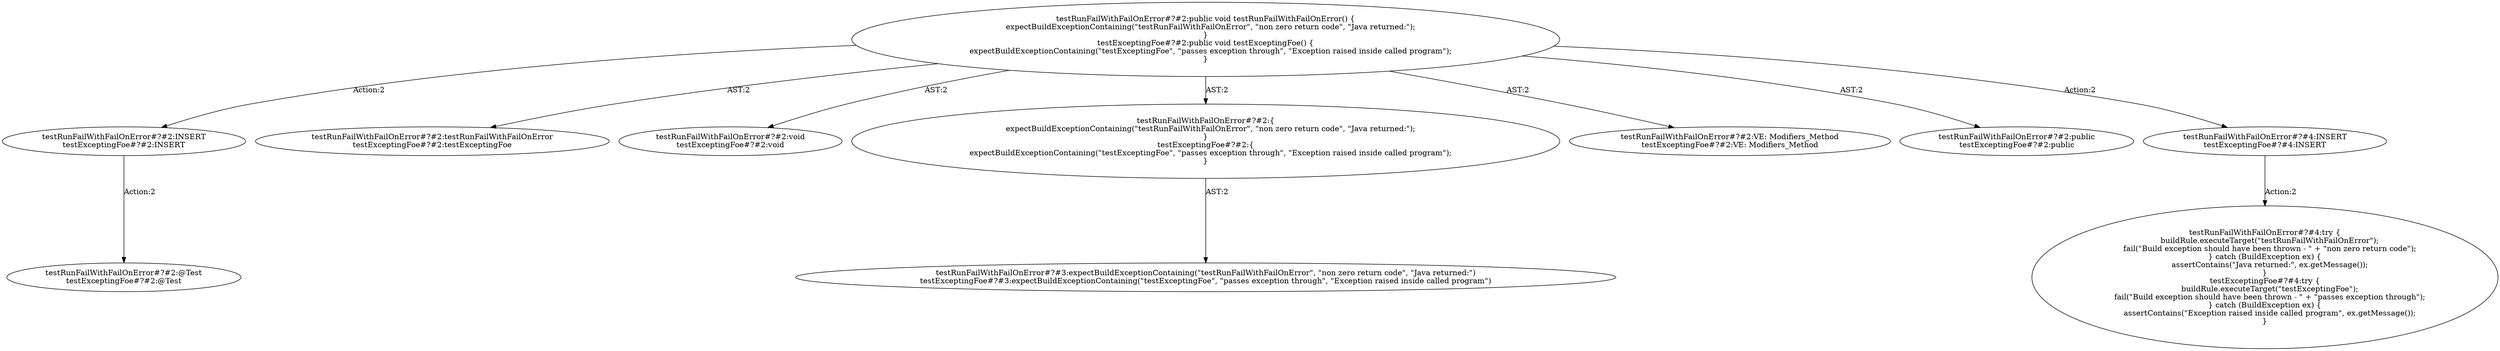 digraph "Pattern" {
0 [label="testRunFailWithFailOnError#?#2:INSERT
testExceptingFoe#?#2:INSERT" shape=ellipse]
1 [label="testRunFailWithFailOnError#?#2:public void testRunFailWithFailOnError() \{
    expectBuildExceptionContaining(\"testRunFailWithFailOnError\", \"non zero return code\", \"Java returned:\");
\}
testExceptingFoe#?#2:public void testExceptingFoe() \{
    expectBuildExceptionContaining(\"testExceptingFoe\", \"passes exception through\", \"Exception raised inside called program\");
\}" shape=ellipse]
2 [label="testRunFailWithFailOnError#?#2:testRunFailWithFailOnError
testExceptingFoe#?#2:testExceptingFoe" shape=ellipse]
3 [label="testRunFailWithFailOnError#?#2:void
testExceptingFoe#?#2:void" shape=ellipse]
4 [label="testRunFailWithFailOnError#?#2:\{
    expectBuildExceptionContaining(\"testRunFailWithFailOnError\", \"non zero return code\", \"Java returned:\");
\}
testExceptingFoe#?#2:\{
    expectBuildExceptionContaining(\"testExceptingFoe\", \"passes exception through\", \"Exception raised inside called program\");
\}" shape=ellipse]
5 [label="testRunFailWithFailOnError#?#3:expectBuildExceptionContaining(\"testRunFailWithFailOnError\", \"non zero return code\", \"Java returned:\")
testExceptingFoe#?#3:expectBuildExceptionContaining(\"testExceptingFoe\", \"passes exception through\", \"Exception raised inside called program\")" shape=ellipse]
6 [label="testRunFailWithFailOnError#?#2:VE: Modifiers_Method
testExceptingFoe#?#2:VE: Modifiers_Method" shape=ellipse]
7 [label="testRunFailWithFailOnError#?#2:public
testExceptingFoe#?#2:public" shape=ellipse]
8 [label="testRunFailWithFailOnError#?#4:INSERT
testExceptingFoe#?#4:INSERT" shape=ellipse]
9 [label="testRunFailWithFailOnError#?#4:try \{
    buildRule.executeTarget(\"testRunFailWithFailOnError\");
    fail(\"Build exception should have been thrown - \" + \"non zero return code\");
\} catch (BuildException ex) \{
    assertContains(\"Java returned:\", ex.getMessage());
\}
testExceptingFoe#?#4:try \{
    buildRule.executeTarget(\"testExceptingFoe\");
    fail(\"Build exception should have been thrown - \" + \"passes exception through\");
\} catch (BuildException ex) \{
    assertContains(\"Exception raised inside called program\", ex.getMessage());
\}" shape=ellipse]
10 [label="testRunFailWithFailOnError#?#2:@Test
testExceptingFoe#?#2:@Test" shape=ellipse]
0 -> 10 [label="Action:2"];
1 -> 0 [label="Action:2"];
1 -> 2 [label="AST:2"];
1 -> 3 [label="AST:2"];
1 -> 4 [label="AST:2"];
1 -> 6 [label="AST:2"];
1 -> 7 [label="AST:2"];
1 -> 8 [label="Action:2"];
4 -> 5 [label="AST:2"];
8 -> 9 [label="Action:2"];
}